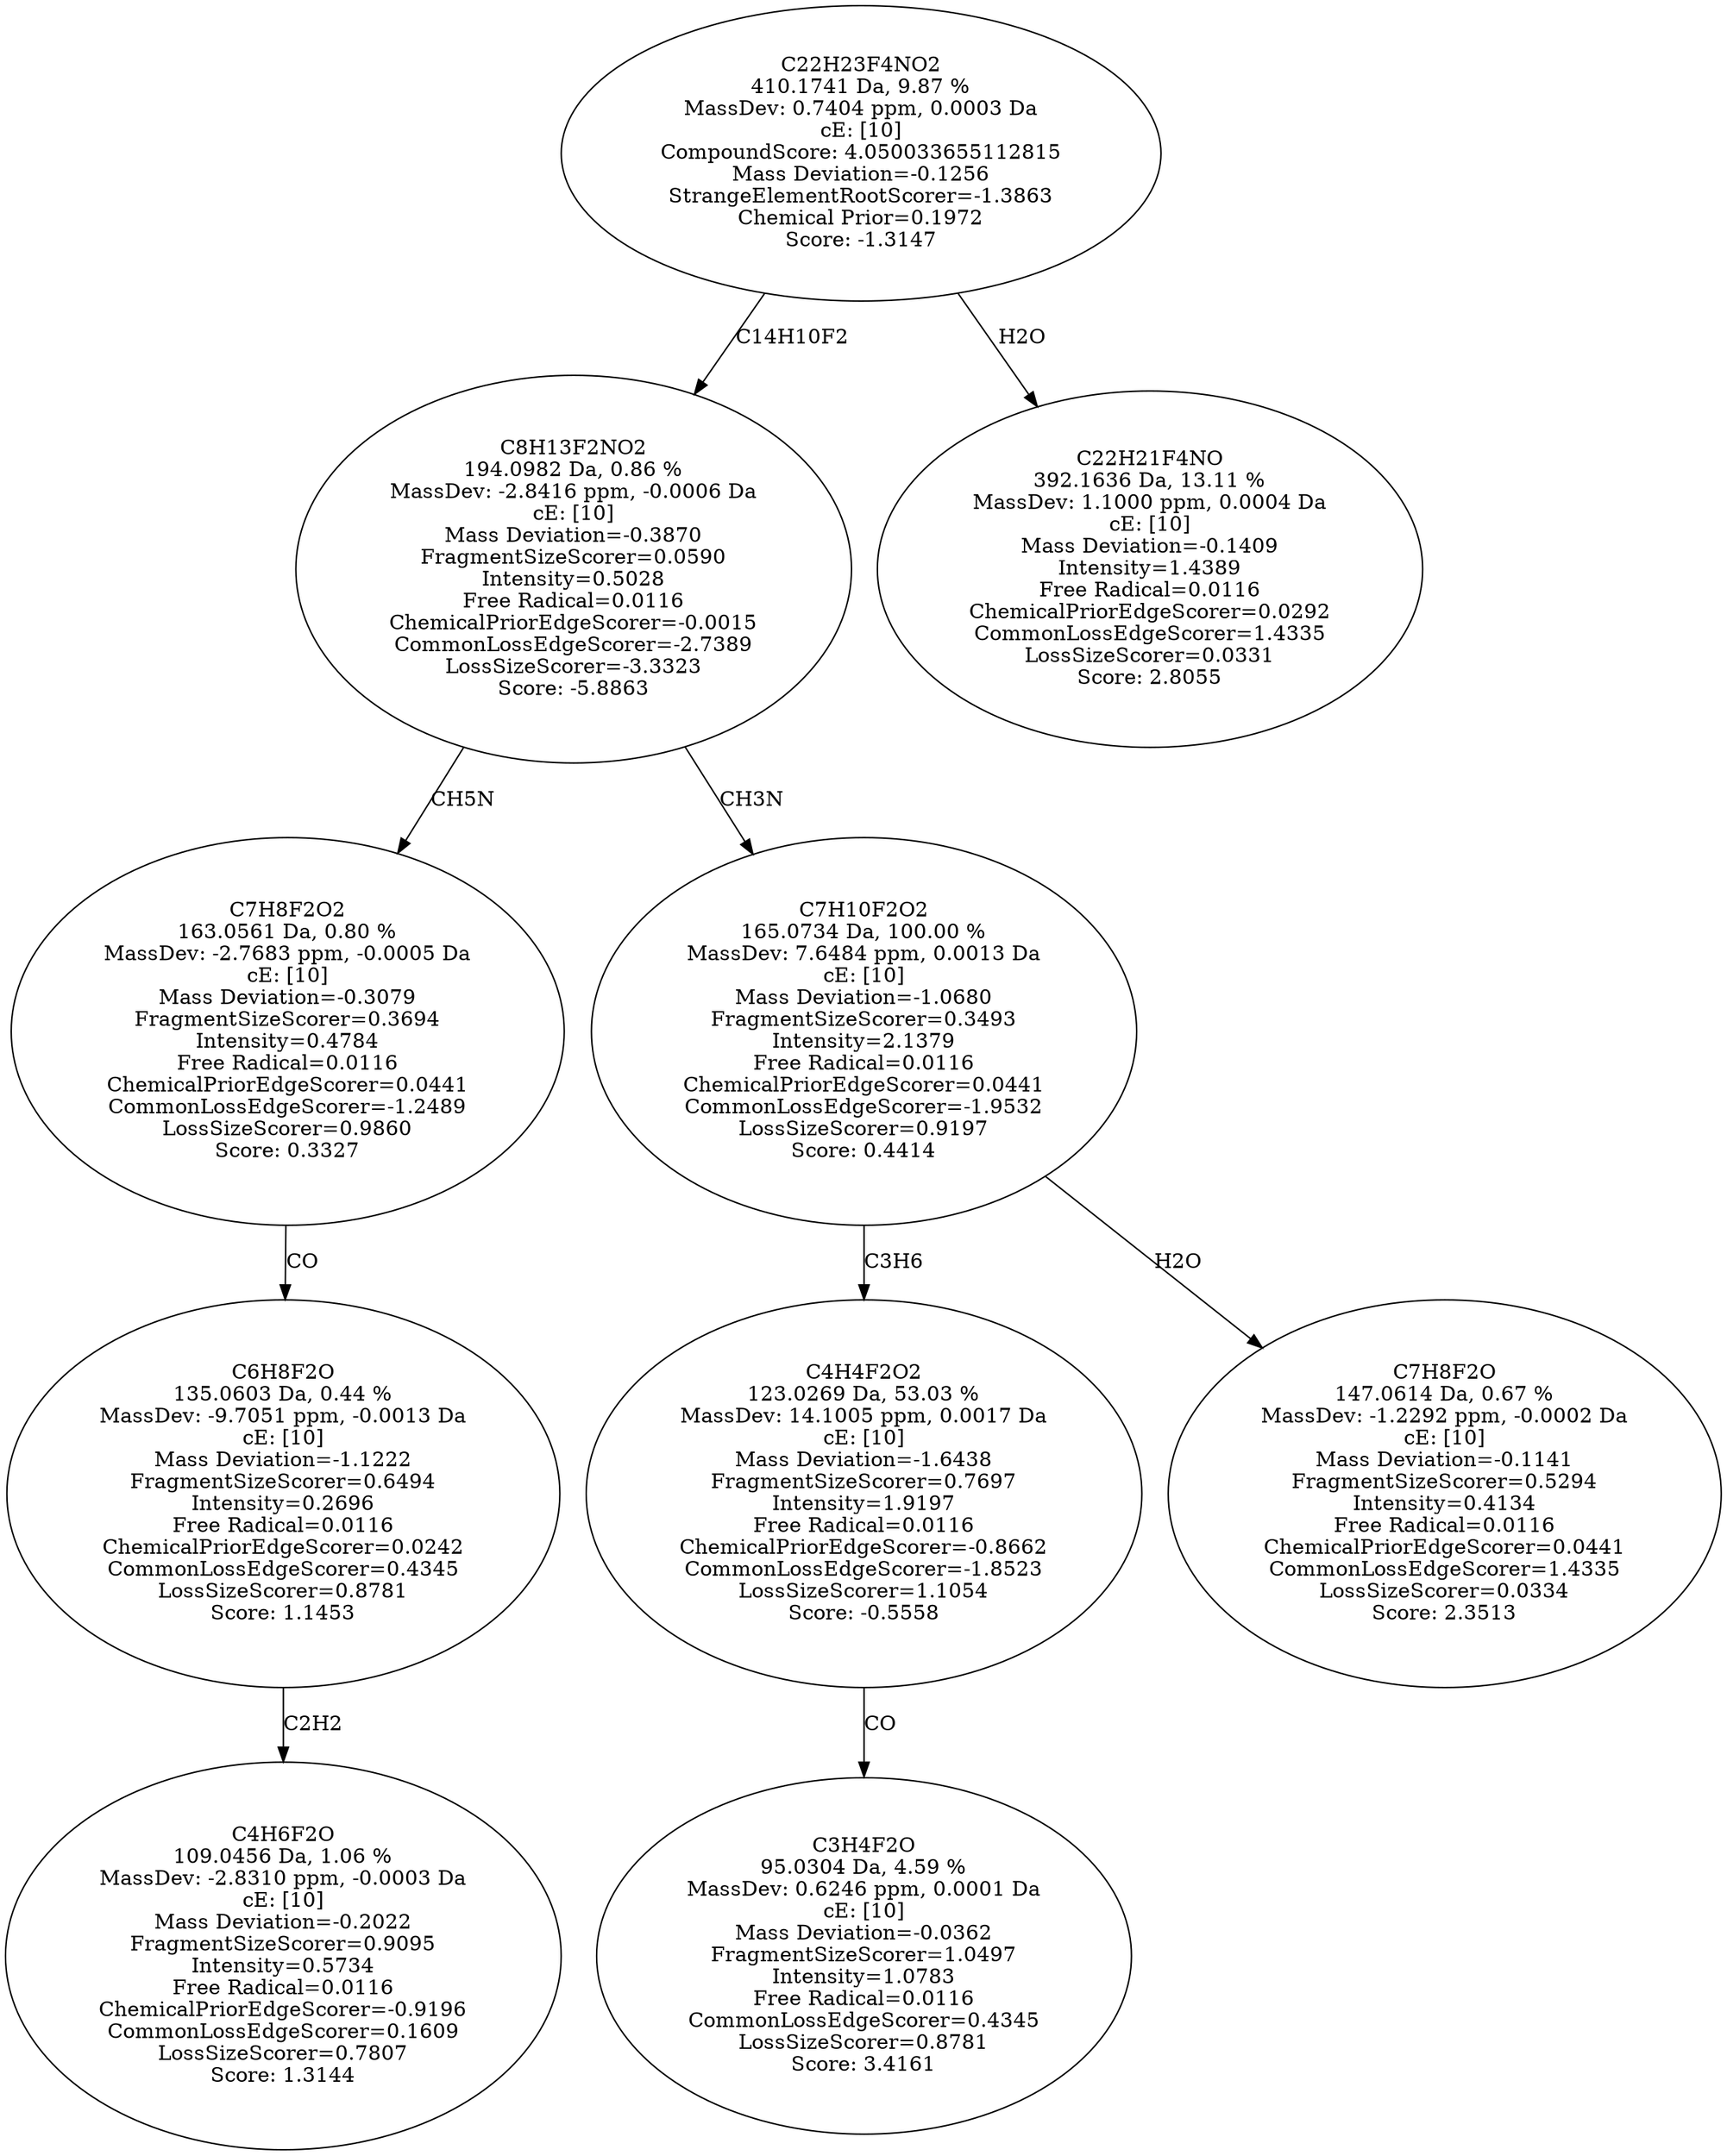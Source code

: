 strict digraph {
v1 [label="C4H6F2O\n109.0456 Da, 1.06 %\nMassDev: -2.8310 ppm, -0.0003 Da\ncE: [10]\nMass Deviation=-0.2022\nFragmentSizeScorer=0.9095\nIntensity=0.5734\nFree Radical=0.0116\nChemicalPriorEdgeScorer=-0.9196\nCommonLossEdgeScorer=0.1609\nLossSizeScorer=0.7807\nScore: 1.3144"];
v2 [label="C6H8F2O\n135.0603 Da, 0.44 %\nMassDev: -9.7051 ppm, -0.0013 Da\ncE: [10]\nMass Deviation=-1.1222\nFragmentSizeScorer=0.6494\nIntensity=0.2696\nFree Radical=0.0116\nChemicalPriorEdgeScorer=0.0242\nCommonLossEdgeScorer=0.4345\nLossSizeScorer=0.8781\nScore: 1.1453"];
v3 [label="C7H8F2O2\n163.0561 Da, 0.80 %\nMassDev: -2.7683 ppm, -0.0005 Da\ncE: [10]\nMass Deviation=-0.3079\nFragmentSizeScorer=0.3694\nIntensity=0.4784\nFree Radical=0.0116\nChemicalPriorEdgeScorer=0.0441\nCommonLossEdgeScorer=-1.2489\nLossSizeScorer=0.9860\nScore: 0.3327"];
v4 [label="C3H4F2O\n95.0304 Da, 4.59 %\nMassDev: 0.6246 ppm, 0.0001 Da\ncE: [10]\nMass Deviation=-0.0362\nFragmentSizeScorer=1.0497\nIntensity=1.0783\nFree Radical=0.0116\nCommonLossEdgeScorer=0.4345\nLossSizeScorer=0.8781\nScore: 3.4161"];
v5 [label="C4H4F2O2\n123.0269 Da, 53.03 %\nMassDev: 14.1005 ppm, 0.0017 Da\ncE: [10]\nMass Deviation=-1.6438\nFragmentSizeScorer=0.7697\nIntensity=1.9197\nFree Radical=0.0116\nChemicalPriorEdgeScorer=-0.8662\nCommonLossEdgeScorer=-1.8523\nLossSizeScorer=1.1054\nScore: -0.5558"];
v6 [label="C7H8F2O\n147.0614 Da, 0.67 %\nMassDev: -1.2292 ppm, -0.0002 Da\ncE: [10]\nMass Deviation=-0.1141\nFragmentSizeScorer=0.5294\nIntensity=0.4134\nFree Radical=0.0116\nChemicalPriorEdgeScorer=0.0441\nCommonLossEdgeScorer=1.4335\nLossSizeScorer=0.0334\nScore: 2.3513"];
v7 [label="C7H10F2O2\n165.0734 Da, 100.00 %\nMassDev: 7.6484 ppm, 0.0013 Da\ncE: [10]\nMass Deviation=-1.0680\nFragmentSizeScorer=0.3493\nIntensity=2.1379\nFree Radical=0.0116\nChemicalPriorEdgeScorer=0.0441\nCommonLossEdgeScorer=-1.9532\nLossSizeScorer=0.9197\nScore: 0.4414"];
v8 [label="C8H13F2NO2\n194.0982 Da, 0.86 %\nMassDev: -2.8416 ppm, -0.0006 Da\ncE: [10]\nMass Deviation=-0.3870\nFragmentSizeScorer=0.0590\nIntensity=0.5028\nFree Radical=0.0116\nChemicalPriorEdgeScorer=-0.0015\nCommonLossEdgeScorer=-2.7389\nLossSizeScorer=-3.3323\nScore: -5.8863"];
v9 [label="C22H21F4NO\n392.1636 Da, 13.11 %\nMassDev: 1.1000 ppm, 0.0004 Da\ncE: [10]\nMass Deviation=-0.1409\nIntensity=1.4389\nFree Radical=0.0116\nChemicalPriorEdgeScorer=0.0292\nCommonLossEdgeScorer=1.4335\nLossSizeScorer=0.0331\nScore: 2.8055"];
v10 [label="C22H23F4NO2\n410.1741 Da, 9.87 %\nMassDev: 0.7404 ppm, 0.0003 Da\ncE: [10]\nCompoundScore: 4.050033655112815\nMass Deviation=-0.1256\nStrangeElementRootScorer=-1.3863\nChemical Prior=0.1972\nScore: -1.3147"];
v2 -> v1 [label="C2H2"];
v3 -> v2 [label="CO"];
v8 -> v3 [label="CH5N"];
v5 -> v4 [label="CO"];
v7 -> v5 [label="C3H6"];
v7 -> v6 [label="H2O"];
v8 -> v7 [label="CH3N"];
v10 -> v8 [label="C14H10F2"];
v10 -> v9 [label="H2O"];
}